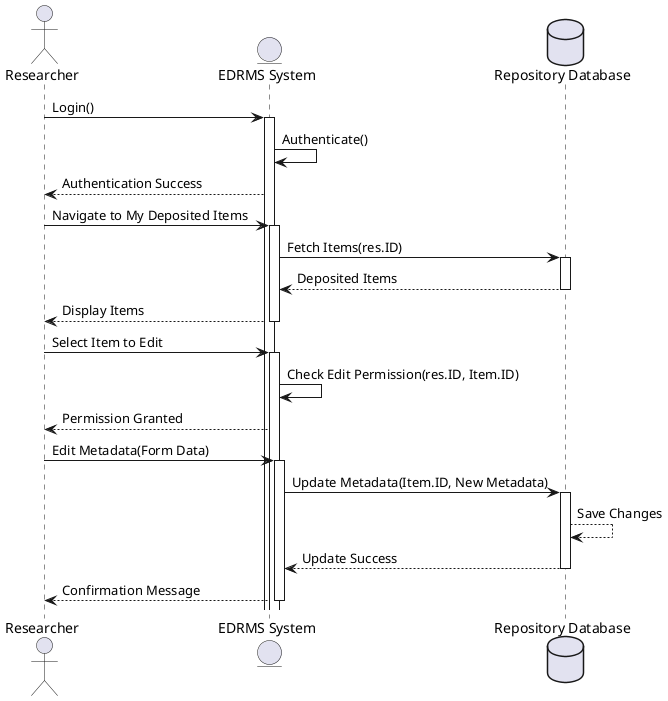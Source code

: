 @startuml
actor Researcher as res
entity "EDRMS System" as edrms
database "Repository Database" as repo

res -> edrms : Login()
activate edrms
edrms -> edrms : Authenticate()
edrms --> res : Authentication Success

res -> edrms : Navigate to My Deposited Items
activate edrms
edrms -> repo : Fetch Items(res.ID)
activate repo
repo --> edrms : Deposited Items
deactivate repo
edrms --> res : Display Items
deactivate edrms

res -> edrms : Select Item to Edit
activate edrms
edrms -> edrms : Check Edit Permission(res.ID, Item.ID)
edrms --> res : Permission Granted

res -> edrms : Edit Metadata(Form Data)
activate edrms
edrms -> repo : Update Metadata(Item.ID, New Metadata)
activate repo
repo --> repo : Save Changes
repo --> edrms : Update Success
deactivate repo
edrms --> res : Confirmation Message
deactivate edrms

@enduml
